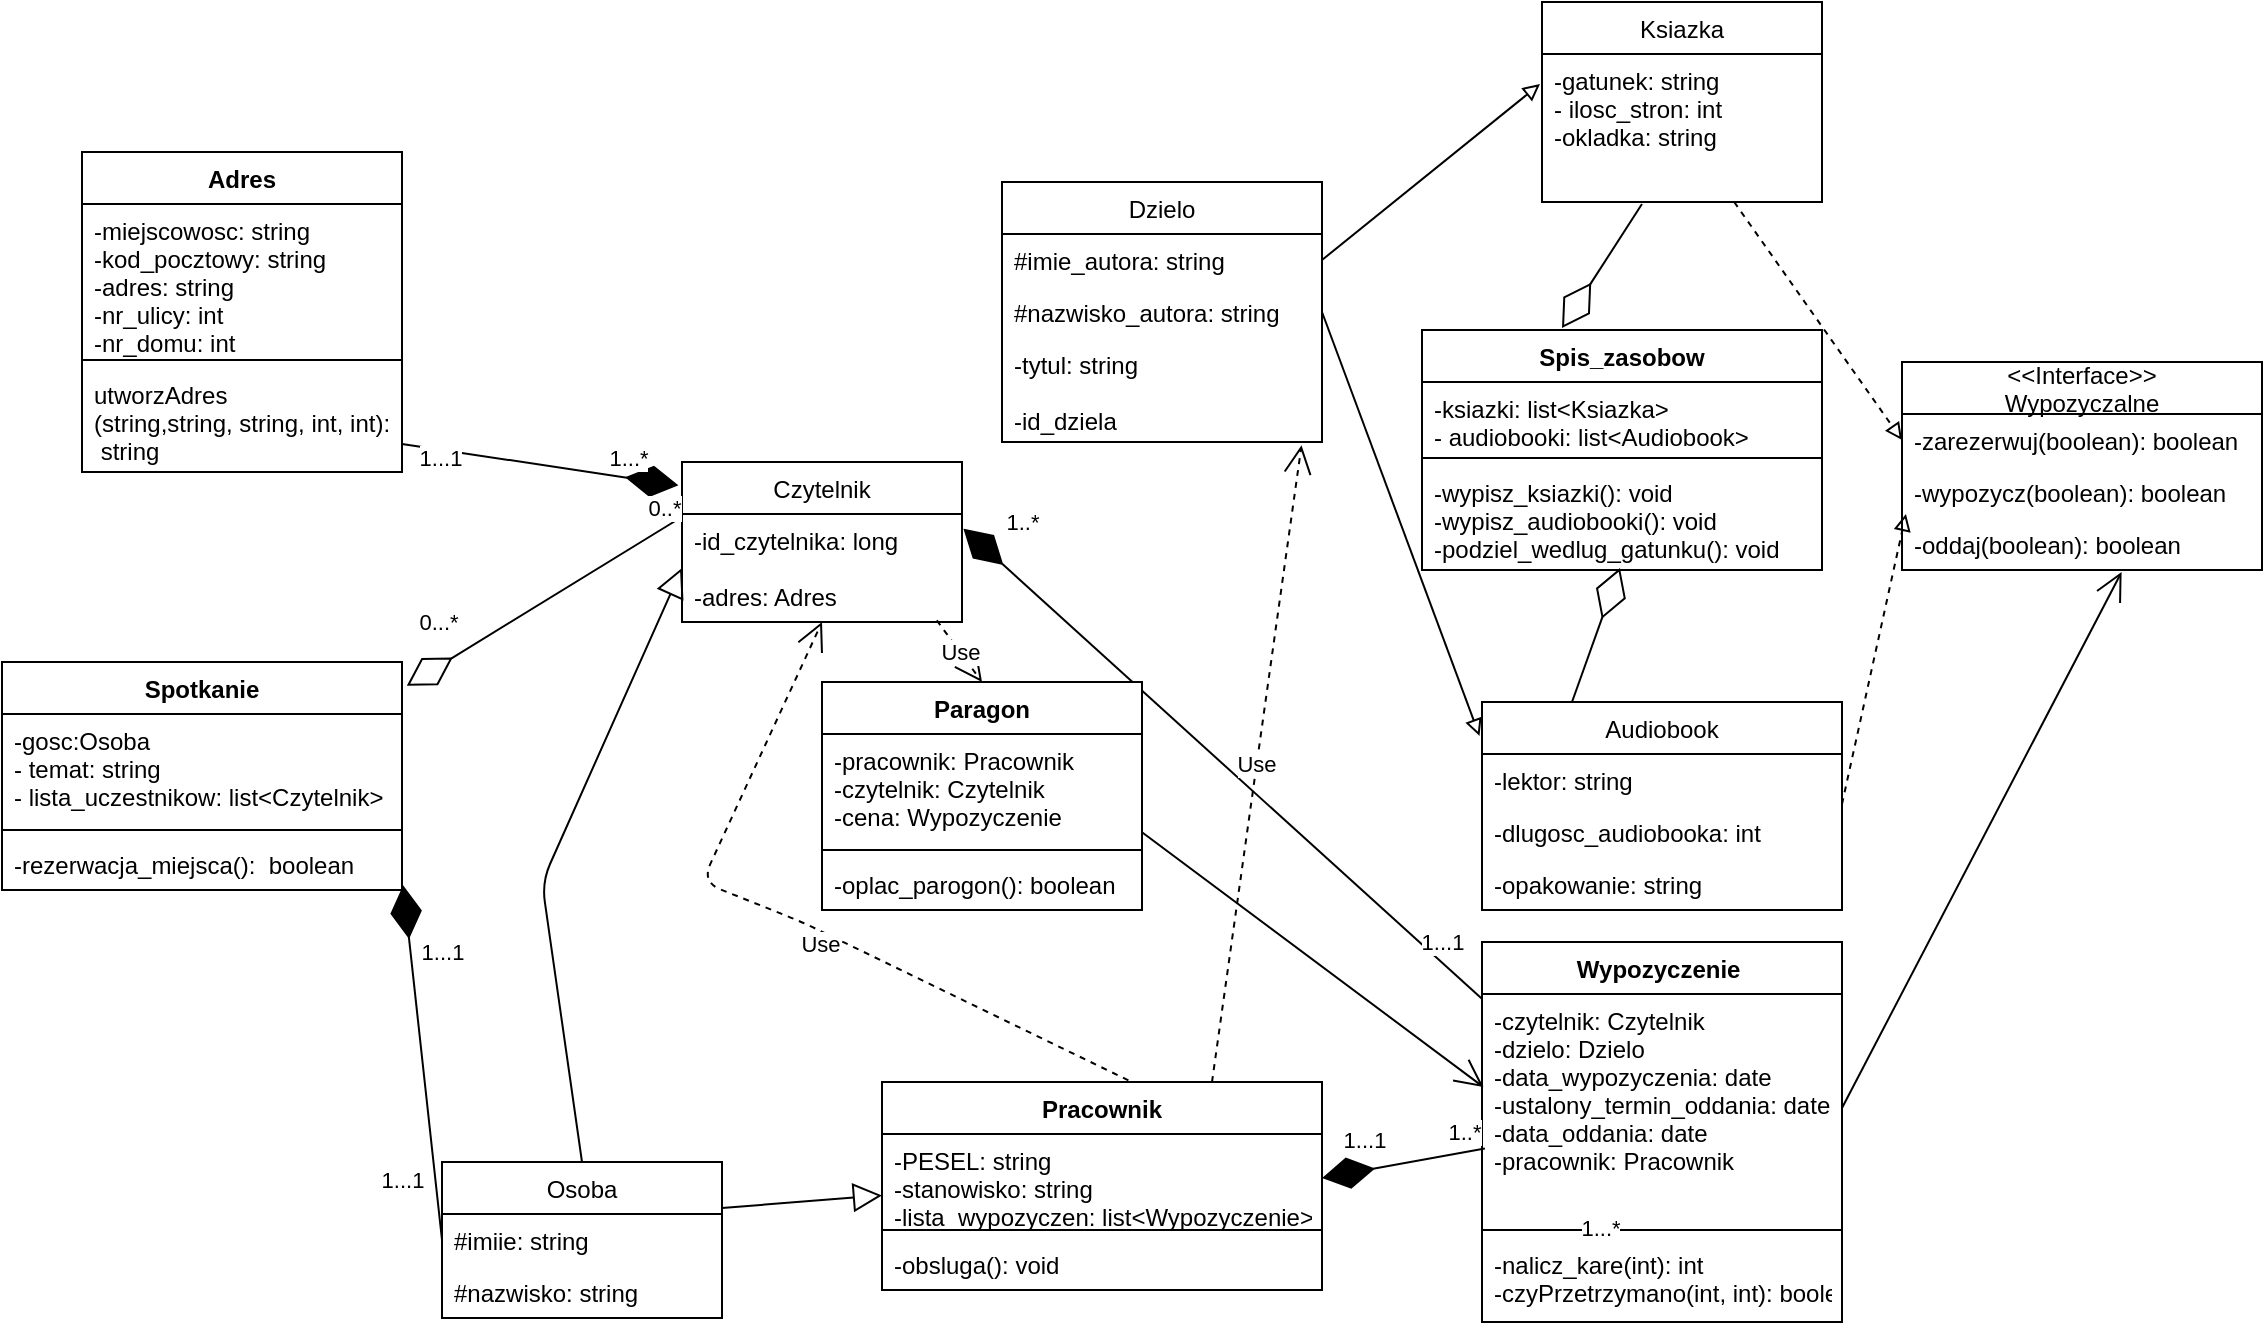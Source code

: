 <mxfile version="14.6.6" type="device"><diagram name="Page-1" id="c4acf3e9-155e-7222-9cf6-157b1a14988f"><mxGraphModel dx="2333" dy="762" grid="1" gridSize="10" guides="1" tooltips="1" connect="1" arrows="1" fold="1" page="1" pageScale="1" pageWidth="850" pageHeight="1100" background="#ffffff" math="0" shadow="0"><root><mxCell id="0"/><mxCell id="1" parent="0"/><mxCell id="57KrV8EdkTFUX30P7tbc-5" value="Adres" style="swimlane;fontStyle=1;align=center;verticalAlign=top;childLayout=stackLayout;horizontal=1;startSize=26;horizontalStack=0;resizeParent=1;resizeParentMax=0;resizeLast=0;collapsible=1;marginBottom=0;" vertex="1" parent="1"><mxGeometry x="-250" y="85" width="160" height="160" as="geometry"/></mxCell><mxCell id="57KrV8EdkTFUX30P7tbc-6" value="-miejscowosc: string &#10;-kod_pocztowy: string&#10;-adres: string &#10;-nr_ulicy: int&#10;-nr_domu: int" style="text;strokeColor=none;fillColor=none;align=left;verticalAlign=top;spacingLeft=4;spacingRight=4;overflow=hidden;rotatable=0;points=[[0,0.5],[1,0.5]];portConstraint=eastwest;" vertex="1" parent="57KrV8EdkTFUX30P7tbc-5"><mxGeometry y="26" width="160" height="74" as="geometry"/></mxCell><mxCell id="57KrV8EdkTFUX30P7tbc-7" value="" style="line;strokeWidth=1;fillColor=none;align=left;verticalAlign=middle;spacingTop=-1;spacingLeft=3;spacingRight=3;rotatable=0;labelPosition=right;points=[];portConstraint=eastwest;" vertex="1" parent="57KrV8EdkTFUX30P7tbc-5"><mxGeometry y="100" width="160" height="8" as="geometry"/></mxCell><mxCell id="57KrV8EdkTFUX30P7tbc-8" value="utworzAdres&#10;(string,string, string, int, int):&#10; string" style="text;strokeColor=none;fillColor=none;align=left;verticalAlign=top;spacingLeft=4;spacingRight=4;overflow=hidden;rotatable=0;points=[[0,0.5],[1,0.5]];portConstraint=eastwest;" vertex="1" parent="57KrV8EdkTFUX30P7tbc-5"><mxGeometry y="108" width="160" height="52" as="geometry"/></mxCell><mxCell id="57KrV8EdkTFUX30P7tbc-13" value="Czytelnik" style="swimlane;fontStyle=0;childLayout=stackLayout;horizontal=1;startSize=26;fillColor=none;horizontalStack=0;resizeParent=1;resizeParentMax=0;resizeLast=0;collapsible=1;marginBottom=0;" vertex="1" parent="1"><mxGeometry x="50" y="240" width="140" height="80" as="geometry"/></mxCell><mxCell id="57KrV8EdkTFUX30P7tbc-14" value="-id_czytelnika: long &#10;&#10;-adres: Adres" style="text;strokeColor=none;fillColor=none;align=left;verticalAlign=top;spacingLeft=4;spacingRight=4;overflow=hidden;rotatable=0;points=[[0,0.5],[1,0.5]];portConstraint=eastwest;" vertex="1" parent="57KrV8EdkTFUX30P7tbc-13"><mxGeometry y="26" width="140" height="54" as="geometry"/></mxCell><mxCell id="57KrV8EdkTFUX30P7tbc-22" value="Ksiazka" style="swimlane;fontStyle=0;childLayout=stackLayout;horizontal=1;startSize=26;fillColor=none;horizontalStack=0;resizeParent=1;resizeParentMax=0;resizeLast=0;collapsible=1;marginBottom=0;" vertex="1" parent="1"><mxGeometry x="480" y="10" width="140" height="100" as="geometry"/></mxCell><mxCell id="57KrV8EdkTFUX30P7tbc-25" value="-gatunek: string &#10;- ilosc_stron: int&#10;-okladka: string" style="text;strokeColor=none;fillColor=none;align=left;verticalAlign=top;spacingLeft=4;spacingRight=4;overflow=hidden;rotatable=0;points=[[0,0.5],[1,0.5]];portConstraint=eastwest;" vertex="1" parent="57KrV8EdkTFUX30P7tbc-22"><mxGeometry y="26" width="140" height="74" as="geometry"/></mxCell><mxCell id="57KrV8EdkTFUX30P7tbc-34" value="Audiobook" style="swimlane;fontStyle=0;childLayout=stackLayout;horizontal=1;startSize=26;fillColor=none;horizontalStack=0;resizeParent=1;resizeParentMax=0;resizeLast=0;collapsible=1;marginBottom=0;" vertex="1" parent="1"><mxGeometry x="450" y="360" width="180" height="104" as="geometry"/></mxCell><mxCell id="57KrV8EdkTFUX30P7tbc-35" value="-lektor: string" style="text;strokeColor=none;fillColor=none;align=left;verticalAlign=top;spacingLeft=4;spacingRight=4;overflow=hidden;rotatable=0;points=[[0,0.5],[1,0.5]];portConstraint=eastwest;" vertex="1" parent="57KrV8EdkTFUX30P7tbc-34"><mxGeometry y="26" width="180" height="26" as="geometry"/></mxCell><mxCell id="57KrV8EdkTFUX30P7tbc-36" value="-dlugosc_audiobooka: int " style="text;strokeColor=none;fillColor=none;align=left;verticalAlign=top;spacingLeft=4;spacingRight=4;overflow=hidden;rotatable=0;points=[[0,0.5],[1,0.5]];portConstraint=eastwest;" vertex="1" parent="57KrV8EdkTFUX30P7tbc-34"><mxGeometry y="52" width="180" height="26" as="geometry"/></mxCell><mxCell id="57KrV8EdkTFUX30P7tbc-37" value="-opakowanie: string " style="text;strokeColor=none;fillColor=none;align=left;verticalAlign=top;spacingLeft=4;spacingRight=4;overflow=hidden;rotatable=0;points=[[0,0.5],[1,0.5]];portConstraint=eastwest;" vertex="1" parent="57KrV8EdkTFUX30P7tbc-34"><mxGeometry y="78" width="180" height="26" as="geometry"/></mxCell><mxCell id="57KrV8EdkTFUX30P7tbc-38" value="Osoba" style="swimlane;fontStyle=0;childLayout=stackLayout;horizontal=1;startSize=26;fillColor=none;horizontalStack=0;resizeParent=1;resizeParentMax=0;resizeLast=0;collapsible=1;marginBottom=0;" vertex="1" parent="1"><mxGeometry x="-70" y="590" width="140" height="78" as="geometry"/></mxCell><mxCell id="57KrV8EdkTFUX30P7tbc-39" value="#imiie: string" style="text;strokeColor=none;fillColor=none;align=left;verticalAlign=top;spacingLeft=4;spacingRight=4;overflow=hidden;rotatable=0;points=[[0,0.5],[1,0.5]];portConstraint=eastwest;" vertex="1" parent="57KrV8EdkTFUX30P7tbc-38"><mxGeometry y="26" width="140" height="26" as="geometry"/></mxCell><mxCell id="57KrV8EdkTFUX30P7tbc-40" value="#nazwisko: string " style="text;strokeColor=none;fillColor=none;align=left;verticalAlign=top;spacingLeft=4;spacingRight=4;overflow=hidden;rotatable=0;points=[[0,0.5],[1,0.5]];portConstraint=eastwest;" vertex="1" parent="57KrV8EdkTFUX30P7tbc-38"><mxGeometry y="52" width="140" height="26" as="geometry"/></mxCell><mxCell id="57KrV8EdkTFUX30P7tbc-42" value="Pracownik" style="swimlane;fontStyle=1;align=center;verticalAlign=top;childLayout=stackLayout;horizontal=1;startSize=26;horizontalStack=0;resizeParent=1;resizeParentMax=0;resizeLast=0;collapsible=1;marginBottom=0;" vertex="1" parent="1"><mxGeometry x="150" y="550" width="220" height="104" as="geometry"/></mxCell><mxCell id="57KrV8EdkTFUX30P7tbc-43" value="-PESEL: string&#10;-stanowisko: string&#10;-lista_wypozyczen: list&lt;Wypozyczenie&gt;" style="text;strokeColor=none;fillColor=none;align=left;verticalAlign=top;spacingLeft=4;spacingRight=4;overflow=hidden;rotatable=0;points=[[0,0.5],[1,0.5]];portConstraint=eastwest;" vertex="1" parent="57KrV8EdkTFUX30P7tbc-42"><mxGeometry y="26" width="220" height="44" as="geometry"/></mxCell><mxCell id="57KrV8EdkTFUX30P7tbc-44" value="" style="line;strokeWidth=1;fillColor=none;align=left;verticalAlign=middle;spacingTop=-1;spacingLeft=3;spacingRight=3;rotatable=0;labelPosition=right;points=[];portConstraint=eastwest;" vertex="1" parent="57KrV8EdkTFUX30P7tbc-42"><mxGeometry y="70" width="220" height="8" as="geometry"/></mxCell><mxCell id="57KrV8EdkTFUX30P7tbc-45" value="-obsluga(): void " style="text;strokeColor=none;fillColor=none;align=left;verticalAlign=top;spacingLeft=4;spacingRight=4;overflow=hidden;rotatable=0;points=[[0,0.5],[1,0.5]];portConstraint=eastwest;" vertex="1" parent="57KrV8EdkTFUX30P7tbc-42"><mxGeometry y="78" width="220" height="26" as="geometry"/></mxCell><mxCell id="57KrV8EdkTFUX30P7tbc-48" value="Wypozyczenie " style="swimlane;fontStyle=1;align=center;verticalAlign=top;childLayout=stackLayout;horizontal=1;startSize=26;horizontalStack=0;resizeParent=1;resizeParentMax=0;resizeLast=0;collapsible=1;marginBottom=0;" vertex="1" parent="1"><mxGeometry x="450" y="480" width="180" height="190" as="geometry"/></mxCell><mxCell id="57KrV8EdkTFUX30P7tbc-49" value="-czytelnik: Czytelnik &#10;-dzielo: Dzielo&#10;-data_wypozyczenia: date&#10;-ustalony_termin_oddania: date&#10;-data_oddania: date&#10;-pracownik: Pracownik" style="text;strokeColor=none;fillColor=none;align=left;verticalAlign=top;spacingLeft=4;spacingRight=4;overflow=hidden;rotatable=0;points=[[0,0.5],[1,0.5]];portConstraint=eastwest;" vertex="1" parent="57KrV8EdkTFUX30P7tbc-48"><mxGeometry y="26" width="180" height="114" as="geometry"/></mxCell><mxCell id="57KrV8EdkTFUX30P7tbc-50" value="" style="line;strokeWidth=1;fillColor=none;align=left;verticalAlign=middle;spacingTop=-1;spacingLeft=3;spacingRight=3;rotatable=0;labelPosition=right;points=[];portConstraint=eastwest;" vertex="1" parent="57KrV8EdkTFUX30P7tbc-48"><mxGeometry y="140" width="180" height="8" as="geometry"/></mxCell><mxCell id="57KrV8EdkTFUX30P7tbc-51" value="-nalicz_kare(int): int &#10;-czyPrzetrzymano(int, int): boolean" style="text;strokeColor=none;fillColor=none;align=left;verticalAlign=top;spacingLeft=4;spacingRight=4;overflow=hidden;rotatable=0;points=[[0,0.5],[1,0.5]];portConstraint=eastwest;" vertex="1" parent="57KrV8EdkTFUX30P7tbc-48"><mxGeometry y="148" width="180" height="42" as="geometry"/></mxCell><mxCell id="57KrV8EdkTFUX30P7tbc-52" value="Dzielo" style="swimlane;fontStyle=0;childLayout=stackLayout;horizontal=1;startSize=26;fillColor=none;horizontalStack=0;resizeParent=1;resizeParentMax=0;resizeLast=0;collapsible=1;marginBottom=0;" vertex="1" parent="1"><mxGeometry x="210" y="100" width="160" height="130" as="geometry"/></mxCell><mxCell id="57KrV8EdkTFUX30P7tbc-53" value="#imie_autora: string&#10;" style="text;strokeColor=none;fillColor=none;align=left;verticalAlign=top;spacingLeft=4;spacingRight=4;overflow=hidden;rotatable=0;points=[[0,0.5],[1,0.5]];portConstraint=eastwest;" vertex="1" parent="57KrV8EdkTFUX30P7tbc-52"><mxGeometry y="26" width="160" height="26" as="geometry"/></mxCell><mxCell id="57KrV8EdkTFUX30P7tbc-54" value="#nazwisko_autora: string" style="text;strokeColor=none;fillColor=none;align=left;verticalAlign=top;spacingLeft=4;spacingRight=4;overflow=hidden;rotatable=0;points=[[0,0.5],[1,0.5]];portConstraint=eastwest;" vertex="1" parent="57KrV8EdkTFUX30P7tbc-52"><mxGeometry y="52" width="160" height="26" as="geometry"/></mxCell><mxCell id="57KrV8EdkTFUX30P7tbc-55" value="-tytul: string&#10;&#10;-id_dziela" style="text;strokeColor=none;fillColor=none;align=left;verticalAlign=top;spacingLeft=4;spacingRight=4;overflow=hidden;rotatable=0;points=[[0,0.5],[1,0.5]];portConstraint=eastwest;" vertex="1" parent="57KrV8EdkTFUX30P7tbc-52"><mxGeometry y="78" width="160" height="52" as="geometry"/></mxCell><mxCell id="57KrV8EdkTFUX30P7tbc-56" style="rounded=0;orthogonalLoop=1;jettySize=auto;html=1;entryX=-0.007;entryY=0.163;entryDx=0;entryDy=0;entryPerimeter=0;endArrow=block;endFill=0;exitX=1;exitY=0.5;exitDx=0;exitDy=0;" edge="1" parent="1" source="57KrV8EdkTFUX30P7tbc-54" target="57KrV8EdkTFUX30P7tbc-34"><mxGeometry relative="1" as="geometry"/></mxCell><mxCell id="57KrV8EdkTFUX30P7tbc-57" style="edgeStyle=none;rounded=0;orthogonalLoop=1;jettySize=auto;html=1;entryX=-0.007;entryY=0.203;entryDx=0;entryDy=0;endArrow=block;endFill=0;exitX=1;exitY=0.5;exitDx=0;exitDy=0;entryPerimeter=0;" edge="1" parent="1" source="57KrV8EdkTFUX30P7tbc-53" target="57KrV8EdkTFUX30P7tbc-25"><mxGeometry relative="1" as="geometry"><mxPoint x="600" y="215" as="targetPoint"/></mxGeometry></mxCell><mxCell id="57KrV8EdkTFUX30P7tbc-58" value="&lt;&lt;Interface&gt;&gt;&#10;Wypozyczalne" style="swimlane;fontStyle=0;childLayout=stackLayout;horizontal=1;startSize=26;fillColor=none;horizontalStack=0;resizeParent=1;resizeParentMax=0;resizeLast=0;collapsible=1;marginBottom=0;" vertex="1" parent="1"><mxGeometry x="660" y="190" width="180" height="104" as="geometry"/></mxCell><mxCell id="57KrV8EdkTFUX30P7tbc-59" value="-zarezerwuj(boolean): boolean&#10; " style="text;strokeColor=none;fillColor=none;align=left;verticalAlign=top;spacingLeft=4;spacingRight=4;overflow=hidden;rotatable=0;points=[[0,0.5],[1,0.5]];portConstraint=eastwest;" vertex="1" parent="57KrV8EdkTFUX30P7tbc-58"><mxGeometry y="26" width="180" height="26" as="geometry"/></mxCell><mxCell id="57KrV8EdkTFUX30P7tbc-60" value="-wypozycz(boolean): boolean" style="text;strokeColor=none;fillColor=none;align=left;verticalAlign=top;spacingLeft=4;spacingRight=4;overflow=hidden;rotatable=0;points=[[0,0.5],[1,0.5]];portConstraint=eastwest;" vertex="1" parent="57KrV8EdkTFUX30P7tbc-58"><mxGeometry y="52" width="180" height="26" as="geometry"/></mxCell><mxCell id="57KrV8EdkTFUX30P7tbc-61" value="-oddaj(boolean): boolean" style="text;strokeColor=none;fillColor=none;align=left;verticalAlign=top;spacingLeft=4;spacingRight=4;overflow=hidden;rotatable=0;points=[[0,0.5],[1,0.5]];portConstraint=eastwest;" vertex="1" parent="57KrV8EdkTFUX30P7tbc-58"><mxGeometry y="78" width="180" height="26" as="geometry"/></mxCell><mxCell id="57KrV8EdkTFUX30P7tbc-62" style="edgeStyle=none;rounded=0;orthogonalLoop=1;jettySize=auto;html=1;entryX=0;entryY=0.5;entryDx=0;entryDy=0;endArrow=block;endFill=0;dashed=1;" edge="1" parent="1" source="57KrV8EdkTFUX30P7tbc-25" target="57KrV8EdkTFUX30P7tbc-59"><mxGeometry relative="1" as="geometry"/></mxCell><mxCell id="57KrV8EdkTFUX30P7tbc-63" style="edgeStyle=none;rounded=0;orthogonalLoop=1;jettySize=auto;html=1;entryX=0.011;entryY=-0.077;entryDx=0;entryDy=0;entryPerimeter=0;dashed=1;endArrow=block;endFill=0;exitX=1;exitY=-0.038;exitDx=0;exitDy=0;exitPerimeter=0;" edge="1" parent="1" source="57KrV8EdkTFUX30P7tbc-36" target="57KrV8EdkTFUX30P7tbc-61"><mxGeometry relative="1" as="geometry"/></mxCell><mxCell id="57KrV8EdkTFUX30P7tbc-72" value="" style="endArrow=diamondThin;endFill=0;endSize=24;html=1;exitX=0.25;exitY=0;exitDx=0;exitDy=0;entryX=0.495;entryY=0.981;entryDx=0;entryDy=0;entryPerimeter=0;" edge="1" parent="1" source="57KrV8EdkTFUX30P7tbc-34" target="57KrV8EdkTFUX30P7tbc-78"><mxGeometry width="160" relative="1" as="geometry"><mxPoint x="360" y="330" as="sourcePoint"/><mxPoint x="511" y="290" as="targetPoint"/></mxGeometry></mxCell><mxCell id="57KrV8EdkTFUX30P7tbc-74" value="" style="endArrow=diamondThin;endFill=0;endSize=24;html=1;exitX=0.357;exitY=1.014;exitDx=0;exitDy=0;exitPerimeter=0;entryX=0.35;entryY=-0.008;entryDx=0;entryDy=0;entryPerimeter=0;" edge="1" parent="1" source="57KrV8EdkTFUX30P7tbc-25" target="57KrV8EdkTFUX30P7tbc-75"><mxGeometry width="160" relative="1" as="geometry"><mxPoint x="420" y="140" as="sourcePoint"/><mxPoint x="499.02" y="181.014" as="targetPoint"/></mxGeometry></mxCell><mxCell id="57KrV8EdkTFUX30P7tbc-75" value="Spis_zasobow" style="swimlane;fontStyle=1;align=center;verticalAlign=top;childLayout=stackLayout;horizontal=1;startSize=26;horizontalStack=0;resizeParent=1;resizeParentMax=0;resizeLast=0;collapsible=1;marginBottom=0;" vertex="1" parent="1"><mxGeometry x="420" y="174" width="200" height="120" as="geometry"/></mxCell><mxCell id="57KrV8EdkTFUX30P7tbc-76" value="-ksiazki: list&lt;Ksiazka&gt;&#10;- audiobooki: list&lt;Audiobook&gt;" style="text;strokeColor=none;fillColor=none;align=left;verticalAlign=top;spacingLeft=4;spacingRight=4;overflow=hidden;rotatable=0;points=[[0,0.5],[1,0.5]];portConstraint=eastwest;" vertex="1" parent="57KrV8EdkTFUX30P7tbc-75"><mxGeometry y="26" width="200" height="34" as="geometry"/></mxCell><mxCell id="57KrV8EdkTFUX30P7tbc-77" value="" style="line;strokeWidth=1;fillColor=none;align=left;verticalAlign=middle;spacingTop=-1;spacingLeft=3;spacingRight=3;rotatable=0;labelPosition=right;points=[];portConstraint=eastwest;" vertex="1" parent="57KrV8EdkTFUX30P7tbc-75"><mxGeometry y="60" width="200" height="8" as="geometry"/></mxCell><mxCell id="57KrV8EdkTFUX30P7tbc-78" value="-wypisz_ksiazki(): void&#10;-wypisz_audiobooki(): void &#10;-podziel_wedlug_gatunku(): void" style="text;strokeColor=none;fillColor=none;align=left;verticalAlign=top;spacingLeft=4;spacingRight=4;overflow=hidden;rotatable=0;points=[[0,0.5],[1,0.5]];portConstraint=eastwest;" vertex="1" parent="57KrV8EdkTFUX30P7tbc-75"><mxGeometry y="68" width="200" height="52" as="geometry"/></mxCell><mxCell id="57KrV8EdkTFUX30P7tbc-80" value="" style="endArrow=diamondThin;endFill=1;endSize=24;html=1;entryX=1.005;entryY=0.136;entryDx=0;entryDy=0;entryPerimeter=0;exitX=-0.001;exitY=0.02;exitDx=0;exitDy=0;exitPerimeter=0;" edge="1" parent="1" source="57KrV8EdkTFUX30P7tbc-49" target="57KrV8EdkTFUX30P7tbc-14"><mxGeometry width="160" relative="1" as="geometry"><mxPoint x="320" y="490" as="sourcePoint"/><mxPoint x="520" y="330" as="targetPoint"/></mxGeometry></mxCell><mxCell id="57KrV8EdkTFUX30P7tbc-91" value="1..*" style="edgeLabel;html=1;align=center;verticalAlign=middle;resizable=0;points=[];" vertex="1" connectable="0" parent="57KrV8EdkTFUX30P7tbc-80"><mxGeometry x="0.621" y="-1" relative="1" as="geometry"><mxPoint x="-21" y="-47" as="offset"/></mxGeometry></mxCell><mxCell id="57KrV8EdkTFUX30P7tbc-96" value="1...1" style="edgeLabel;html=1;align=center;verticalAlign=middle;resizable=0;points=[];" vertex="1" connectable="0" parent="57KrV8EdkTFUX30P7tbc-80"><mxGeometry x="-0.846" y="1" relative="1" as="geometry"><mxPoint x="1" y="-11" as="offset"/></mxGeometry></mxCell><mxCell id="57KrV8EdkTFUX30P7tbc-81" value="" style="endArrow=diamondThin;endFill=1;endSize=24;html=1;exitX=0.008;exitY=0.678;exitDx=0;exitDy=0;exitPerimeter=0;" edge="1" parent="1" source="57KrV8EdkTFUX30P7tbc-49"><mxGeometry width="160" relative="1" as="geometry"><mxPoint x="380" y="550" as="sourcePoint"/><mxPoint x="370" y="598" as="targetPoint"/></mxGeometry></mxCell><mxCell id="57KrV8EdkTFUX30P7tbc-92" value="1...*" style="edgeLabel;html=1;align=center;verticalAlign=middle;resizable=0;points=[];" vertex="1" connectable="0" parent="57KrV8EdkTFUX30P7tbc-81"><mxGeometry x="-0.87" relative="1" as="geometry"><mxPoint x="63" y="38" as="offset"/></mxGeometry></mxCell><mxCell id="57KrV8EdkTFUX30P7tbc-94" value="1...1" style="edgeLabel;html=1;align=center;verticalAlign=middle;resizable=0;points=[];" vertex="1" connectable="0" parent="57KrV8EdkTFUX30P7tbc-81"><mxGeometry x="0.411" relative="1" as="geometry"><mxPoint x="-3" y="-15" as="offset"/></mxGeometry></mxCell><mxCell id="57KrV8EdkTFUX30P7tbc-95" value="1..*" style="edgeLabel;html=1;align=center;verticalAlign=middle;resizable=0;points=[];" vertex="1" connectable="0" parent="57KrV8EdkTFUX30P7tbc-81"><mxGeometry x="-0.824" relative="1" as="geometry"><mxPoint x="-3" y="-10" as="offset"/></mxGeometry></mxCell><mxCell id="57KrV8EdkTFUX30P7tbc-84" value="" style="endArrow=block;endFill=0;endSize=12;html=1;exitX=1;exitY=-0.115;exitDx=0;exitDy=0;exitPerimeter=0;" edge="1" parent="1" source="57KrV8EdkTFUX30P7tbc-39" target="57KrV8EdkTFUX30P7tbc-43"><mxGeometry width="160" relative="1" as="geometry"><mxPoint x="360" y="330" as="sourcePoint"/><mxPoint x="520" y="330" as="targetPoint"/></mxGeometry></mxCell><mxCell id="57KrV8EdkTFUX30P7tbc-85" value="" style="endArrow=block;endFill=0;endSize=12;html=1;exitX=0.5;exitY=0;exitDx=0;exitDy=0;entryX=0;entryY=0.5;entryDx=0;entryDy=0;" edge="1" parent="1" source="57KrV8EdkTFUX30P7tbc-38" target="57KrV8EdkTFUX30P7tbc-14"><mxGeometry width="160" relative="1" as="geometry"><mxPoint x="360" y="330" as="sourcePoint"/><mxPoint x="520" y="330" as="targetPoint"/><Array as="points"><mxPoint x="-20" y="450"/></Array></mxGeometry></mxCell><mxCell id="57KrV8EdkTFUX30P7tbc-86" value="" style="endArrow=diamondThin;endFill=1;endSize=24;html=1;entryX=-0.013;entryY=0.146;entryDx=0;entryDy=0;entryPerimeter=0;" edge="1" parent="1" source="57KrV8EdkTFUX30P7tbc-8" target="57KrV8EdkTFUX30P7tbc-13"><mxGeometry width="160" relative="1" as="geometry"><mxPoint x="187" y="272" as="sourcePoint"/><mxPoint x="520" y="330" as="targetPoint"/></mxGeometry></mxCell><mxCell id="57KrV8EdkTFUX30P7tbc-87" value="1...1" style="edgeLabel;html=1;align=center;verticalAlign=middle;resizable=0;points=[];" vertex="1" connectable="0" parent="57KrV8EdkTFUX30P7tbc-86"><mxGeometry x="-0.86" relative="1" as="geometry"><mxPoint x="9" y="5" as="offset"/></mxGeometry></mxCell><mxCell id="57KrV8EdkTFUX30P7tbc-89" value="1...*" style="edgeLabel;html=1;align=center;verticalAlign=middle;resizable=0;points=[];" vertex="1" connectable="0" parent="57KrV8EdkTFUX30P7tbc-86"><mxGeometry x="0.356" relative="1" as="geometry"><mxPoint x="19" y="-7" as="offset"/></mxGeometry></mxCell><mxCell id="57KrV8EdkTFUX30P7tbc-97" value="Use" style="endArrow=open;endSize=12;dashed=1;html=1;exitX=0.56;exitY=-0.008;exitDx=0;exitDy=0;exitPerimeter=0;entryX=0.5;entryY=1;entryDx=0;entryDy=0;" edge="1" parent="1" source="57KrV8EdkTFUX30P7tbc-42" target="57KrV8EdkTFUX30P7tbc-13"><mxGeometry x="-0.107" y="6" width="160" relative="1" as="geometry"><mxPoint x="310" y="370" as="sourcePoint"/><mxPoint x="470" y="370" as="targetPoint"/><Array as="points"><mxPoint x="110" y="470"/><mxPoint x="60" y="450"/></Array><mxPoint as="offset"/></mxGeometry></mxCell><mxCell id="57KrV8EdkTFUX30P7tbc-98" value="Use" style="endArrow=open;endSize=12;dashed=1;html=1;exitX=0.75;exitY=0;exitDx=0;exitDy=0;entryX=0.936;entryY=1.032;entryDx=0;entryDy=0;entryPerimeter=0;" edge="1" parent="1" source="57KrV8EdkTFUX30P7tbc-42" target="57KrV8EdkTFUX30P7tbc-55"><mxGeometry width="160" relative="1" as="geometry"><mxPoint x="310" y="370" as="sourcePoint"/><mxPoint x="470" y="370" as="targetPoint"/></mxGeometry></mxCell><mxCell id="57KrV8EdkTFUX30P7tbc-99" value="" style="endArrow=open;endFill=1;endSize=12;html=1;exitX=1;exitY=0.5;exitDx=0;exitDy=0;entryX=0.61;entryY=1.038;entryDx=0;entryDy=0;entryPerimeter=0;" edge="1" parent="1" source="57KrV8EdkTFUX30P7tbc-49" target="57KrV8EdkTFUX30P7tbc-61"><mxGeometry width="160" relative="1" as="geometry"><mxPoint x="420" y="410" as="sourcePoint"/><mxPoint x="755" y="290" as="targetPoint"/></mxGeometry></mxCell><mxCell id="57KrV8EdkTFUX30P7tbc-100" value="Spotkanie" style="swimlane;fontStyle=1;align=center;verticalAlign=top;childLayout=stackLayout;horizontal=1;startSize=26;horizontalStack=0;resizeParent=1;resizeParentMax=0;resizeLast=0;collapsible=1;marginBottom=0;" vertex="1" parent="1"><mxGeometry x="-290" y="340" width="200" height="114" as="geometry"/></mxCell><mxCell id="57KrV8EdkTFUX30P7tbc-101" value="-gosc:Osoba &#10;- temat: string&#10;- lista_uczestnikow: list&lt;Czytelnik&gt;" style="text;strokeColor=none;fillColor=none;align=left;verticalAlign=top;spacingLeft=4;spacingRight=4;overflow=hidden;rotatable=0;points=[[0,0.5],[1,0.5]];portConstraint=eastwest;" vertex="1" parent="57KrV8EdkTFUX30P7tbc-100"><mxGeometry y="26" width="200" height="54" as="geometry"/></mxCell><mxCell id="57KrV8EdkTFUX30P7tbc-102" value="" style="line;strokeWidth=1;fillColor=none;align=left;verticalAlign=middle;spacingTop=-1;spacingLeft=3;spacingRight=3;rotatable=0;labelPosition=right;points=[];portConstraint=eastwest;" vertex="1" parent="57KrV8EdkTFUX30P7tbc-100"><mxGeometry y="80" width="200" height="8" as="geometry"/></mxCell><mxCell id="57KrV8EdkTFUX30P7tbc-103" value="-rezerwacja_miejsca():  boolean" style="text;strokeColor=none;fillColor=none;align=left;verticalAlign=top;spacingLeft=4;spacingRight=4;overflow=hidden;rotatable=0;points=[[0,0.5],[1,0.5]];portConstraint=eastwest;" vertex="1" parent="57KrV8EdkTFUX30P7tbc-100"><mxGeometry y="88" width="200" height="26" as="geometry"/></mxCell><mxCell id="57KrV8EdkTFUX30P7tbc-105" value="" style="endArrow=diamondThin;endFill=1;endSize=24;html=1;exitX=0;exitY=0.5;exitDx=0;exitDy=0;entryX=1.003;entryY=0.91;entryDx=0;entryDy=0;entryPerimeter=0;" edge="1" parent="1" source="57KrV8EdkTFUX30P7tbc-39" target="57KrV8EdkTFUX30P7tbc-103"><mxGeometry width="160" relative="1" as="geometry"><mxPoint x="220" y="370" as="sourcePoint"/><mxPoint x="380" y="370" as="targetPoint"/></mxGeometry></mxCell><mxCell id="57KrV8EdkTFUX30P7tbc-106" value="1...1" style="edgeLabel;html=1;align=center;verticalAlign=middle;resizable=0;points=[];" vertex="1" connectable="0" parent="57KrV8EdkTFUX30P7tbc-105"><mxGeometry x="0.581" y="-1" relative="1" as="geometry"><mxPoint x="14" y="-4" as="offset"/></mxGeometry></mxCell><mxCell id="57KrV8EdkTFUX30P7tbc-107" value="1...1" style="edgeLabel;html=1;align=center;verticalAlign=middle;resizable=0;points=[];" vertex="1" connectable="0" parent="57KrV8EdkTFUX30P7tbc-105"><mxGeometry x="-0.752" relative="1" as="geometry"><mxPoint x="-18" y="-8" as="offset"/></mxGeometry></mxCell><mxCell id="57KrV8EdkTFUX30P7tbc-108" value="" style="endArrow=diamondThin;endFill=0;endSize=24;html=1;exitX=-0.001;exitY=0.028;exitDx=0;exitDy=0;exitPerimeter=0;entryX=1.012;entryY=0.104;entryDx=0;entryDy=0;entryPerimeter=0;" edge="1" parent="1" source="57KrV8EdkTFUX30P7tbc-14" target="57KrV8EdkTFUX30P7tbc-100"><mxGeometry width="160" relative="1" as="geometry"><mxPoint x="220" y="370" as="sourcePoint"/><mxPoint x="380" y="370" as="targetPoint"/></mxGeometry></mxCell><mxCell id="57KrV8EdkTFUX30P7tbc-109" value="0...*" style="edgeLabel;html=1;align=center;verticalAlign=middle;resizable=0;points=[];" vertex="1" connectable="0" parent="57KrV8EdkTFUX30P7tbc-108"><mxGeometry x="0.692" relative="1" as="geometry"><mxPoint x="-6" y="-19" as="offset"/></mxGeometry></mxCell><mxCell id="57KrV8EdkTFUX30P7tbc-110" value="0..*" style="edgeLabel;html=1;align=center;verticalAlign=middle;resizable=0;points=[];" vertex="1" connectable="0" parent="57KrV8EdkTFUX30P7tbc-108"><mxGeometry x="-0.871" y="-1" relative="1" as="geometry"><mxPoint y="-9" as="offset"/></mxGeometry></mxCell><mxCell id="57KrV8EdkTFUX30P7tbc-111" value="Paragon" style="swimlane;fontStyle=1;align=center;verticalAlign=top;childLayout=stackLayout;horizontal=1;startSize=26;horizontalStack=0;resizeParent=1;resizeParentMax=0;resizeLast=0;collapsible=1;marginBottom=0;" vertex="1" parent="1"><mxGeometry x="120" y="350" width="160" height="114" as="geometry"/></mxCell><mxCell id="57KrV8EdkTFUX30P7tbc-112" value="-pracownik: Pracownik&#10;-czytelnik: Czytelnik&#10;-cena: Wypozyczenie " style="text;strokeColor=none;fillColor=none;align=left;verticalAlign=top;spacingLeft=4;spacingRight=4;overflow=hidden;rotatable=0;points=[[0,0.5],[1,0.5]];portConstraint=eastwest;" vertex="1" parent="57KrV8EdkTFUX30P7tbc-111"><mxGeometry y="26" width="160" height="54" as="geometry"/></mxCell><mxCell id="57KrV8EdkTFUX30P7tbc-113" value="" style="line;strokeWidth=1;fillColor=none;align=left;verticalAlign=middle;spacingTop=-1;spacingLeft=3;spacingRight=3;rotatable=0;labelPosition=right;points=[];portConstraint=eastwest;" vertex="1" parent="57KrV8EdkTFUX30P7tbc-111"><mxGeometry y="80" width="160" height="8" as="geometry"/></mxCell><mxCell id="57KrV8EdkTFUX30P7tbc-114" value="-oplac_parogon(): boolean" style="text;strokeColor=none;fillColor=none;align=left;verticalAlign=top;spacingLeft=4;spacingRight=4;overflow=hidden;rotatable=0;points=[[0,0.5],[1,0.5]];portConstraint=eastwest;" vertex="1" parent="57KrV8EdkTFUX30P7tbc-111"><mxGeometry y="88" width="160" height="26" as="geometry"/></mxCell><mxCell id="57KrV8EdkTFUX30P7tbc-115" value="" style="endArrow=open;endFill=1;endSize=12;html=1;exitX=0.999;exitY=0.907;exitDx=0;exitDy=0;exitPerimeter=0;entryX=0.004;entryY=0.408;entryDx=0;entryDy=0;entryPerimeter=0;" edge="1" parent="1" source="57KrV8EdkTFUX30P7tbc-112" target="57KrV8EdkTFUX30P7tbc-49"><mxGeometry width="160" relative="1" as="geometry"><mxPoint x="220" y="370" as="sourcePoint"/><mxPoint x="380" y="370" as="targetPoint"/></mxGeometry></mxCell><mxCell id="57KrV8EdkTFUX30P7tbc-116" value="Use" style="endArrow=open;endSize=12;dashed=1;html=1;exitX=0.91;exitY=0.985;exitDx=0;exitDy=0;exitPerimeter=0;entryX=0.5;entryY=0;entryDx=0;entryDy=0;" edge="1" parent="1" source="57KrV8EdkTFUX30P7tbc-14" target="57KrV8EdkTFUX30P7tbc-111"><mxGeometry width="160" relative="1" as="geometry"><mxPoint x="220" y="370" as="sourcePoint"/><mxPoint x="380" y="370" as="targetPoint"/></mxGeometry></mxCell></root></mxGraphModel></diagram></mxfile>
